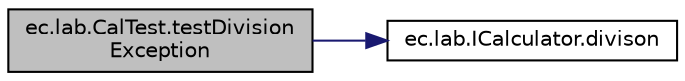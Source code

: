 digraph "ec.lab.CalTest.testDivisionException"
{
  edge [fontname="Helvetica",fontsize="10",labelfontname="Helvetica",labelfontsize="10"];
  node [fontname="Helvetica",fontsize="10",shape=record];
  rankdir="LR";
  Node3 [label="ec.lab.CalTest.testDivision\lException",height=0.2,width=0.4,color="black", fillcolor="grey75", style="filled", fontcolor="black"];
  Node3 -> Node4 [color="midnightblue",fontsize="10",style="solid",fontname="Helvetica"];
  Node4 [label="ec.lab.ICalculator.divison",height=0.2,width=0.4,color="black", fillcolor="white", style="filled",URL="$interfaceec_1_1lab_1_1_i_calculator.html#aa2eb83f1d3b4bb31feec8283df2c5e69",tooltip="Compute and return the devision of two integers. "];
}
